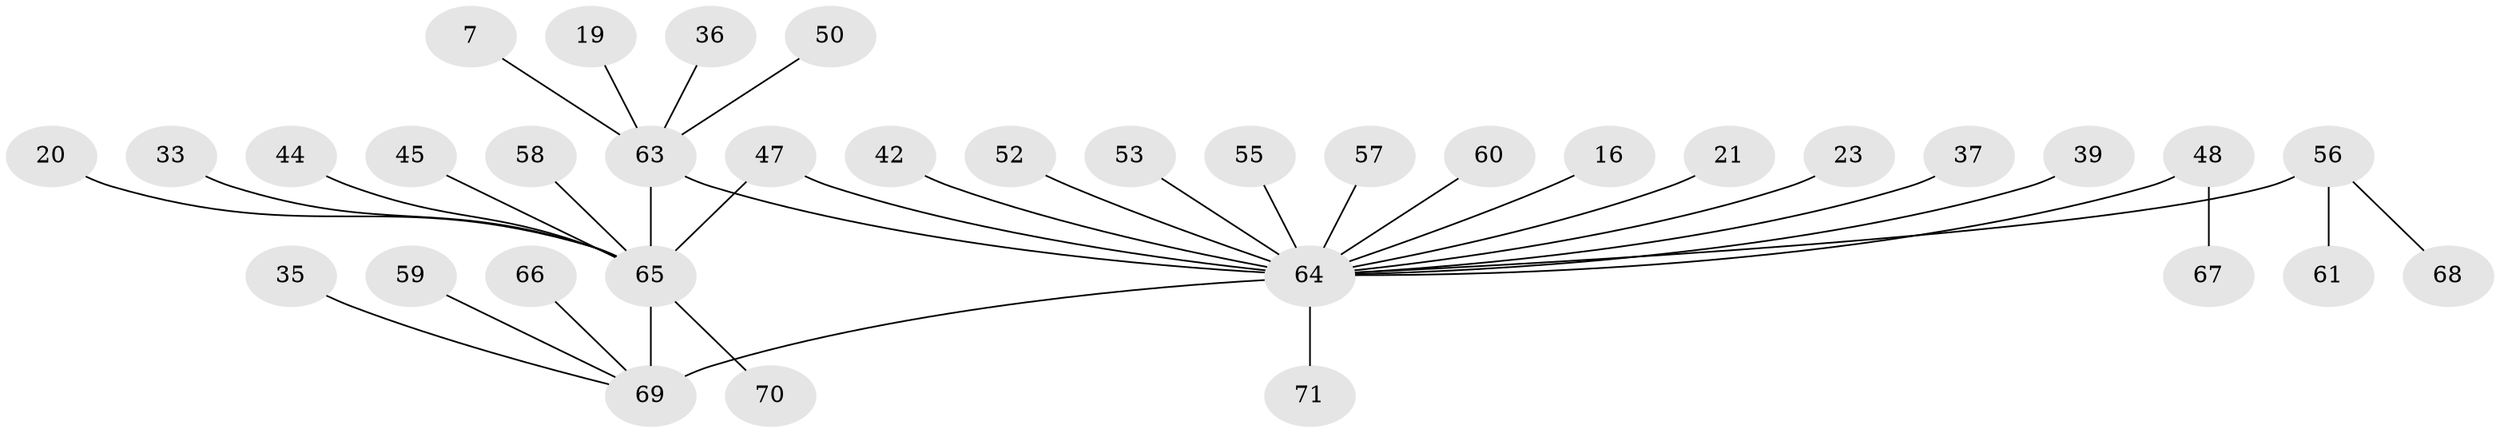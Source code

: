 // original degree distribution, {10: 0.014084507042253521, 17: 0.014084507042253521, 5: 0.07042253521126761, 8: 0.014084507042253521, 2: 0.23943661971830985, 4: 0.014084507042253521, 3: 0.08450704225352113, 1: 0.5211267605633803, 9: 0.014084507042253521, 6: 0.014084507042253521}
// Generated by graph-tools (version 1.1) at 2025/46/03/09/25 04:46:47]
// undirected, 35 vertices, 36 edges
graph export_dot {
graph [start="1"]
  node [color=gray90,style=filled];
  7;
  16;
  19;
  20;
  21;
  23;
  33;
  35;
  36;
  37;
  39;
  42 [super="+18"];
  44 [super="+24"];
  45;
  47 [super="+30"];
  48 [super="+8+11+25"];
  50 [super="+40"];
  52;
  53;
  55;
  56 [super="+22+51+46"];
  57;
  58;
  59;
  60;
  61;
  63 [super="+10+17"];
  64 [super="+2+15"];
  65 [super="+28+62"];
  66 [super="+54"];
  67;
  68;
  69 [super="+41+32"];
  70;
  71;
  7 -- 63;
  16 -- 64;
  19 -- 63;
  20 -- 65;
  21 -- 64;
  23 -- 64;
  33 -- 65;
  35 -- 69;
  36 -- 63;
  37 -- 64;
  39 -- 64;
  42 -- 64;
  44 -- 65;
  45 -- 65;
  47 -- 65;
  47 -- 64;
  48 -- 67;
  48 -- 64 [weight=2];
  50 -- 63;
  52 -- 64;
  53 -- 64;
  55 -- 64;
  56 -- 68;
  56 -- 61;
  56 -- 64 [weight=2];
  57 -- 64;
  58 -- 65;
  59 -- 69;
  60 -- 64;
  63 -- 65 [weight=5];
  63 -- 64 [weight=3];
  64 -- 69 [weight=3];
  64 -- 71;
  65 -- 69 [weight=2];
  65 -- 70;
  66 -- 69;
}
